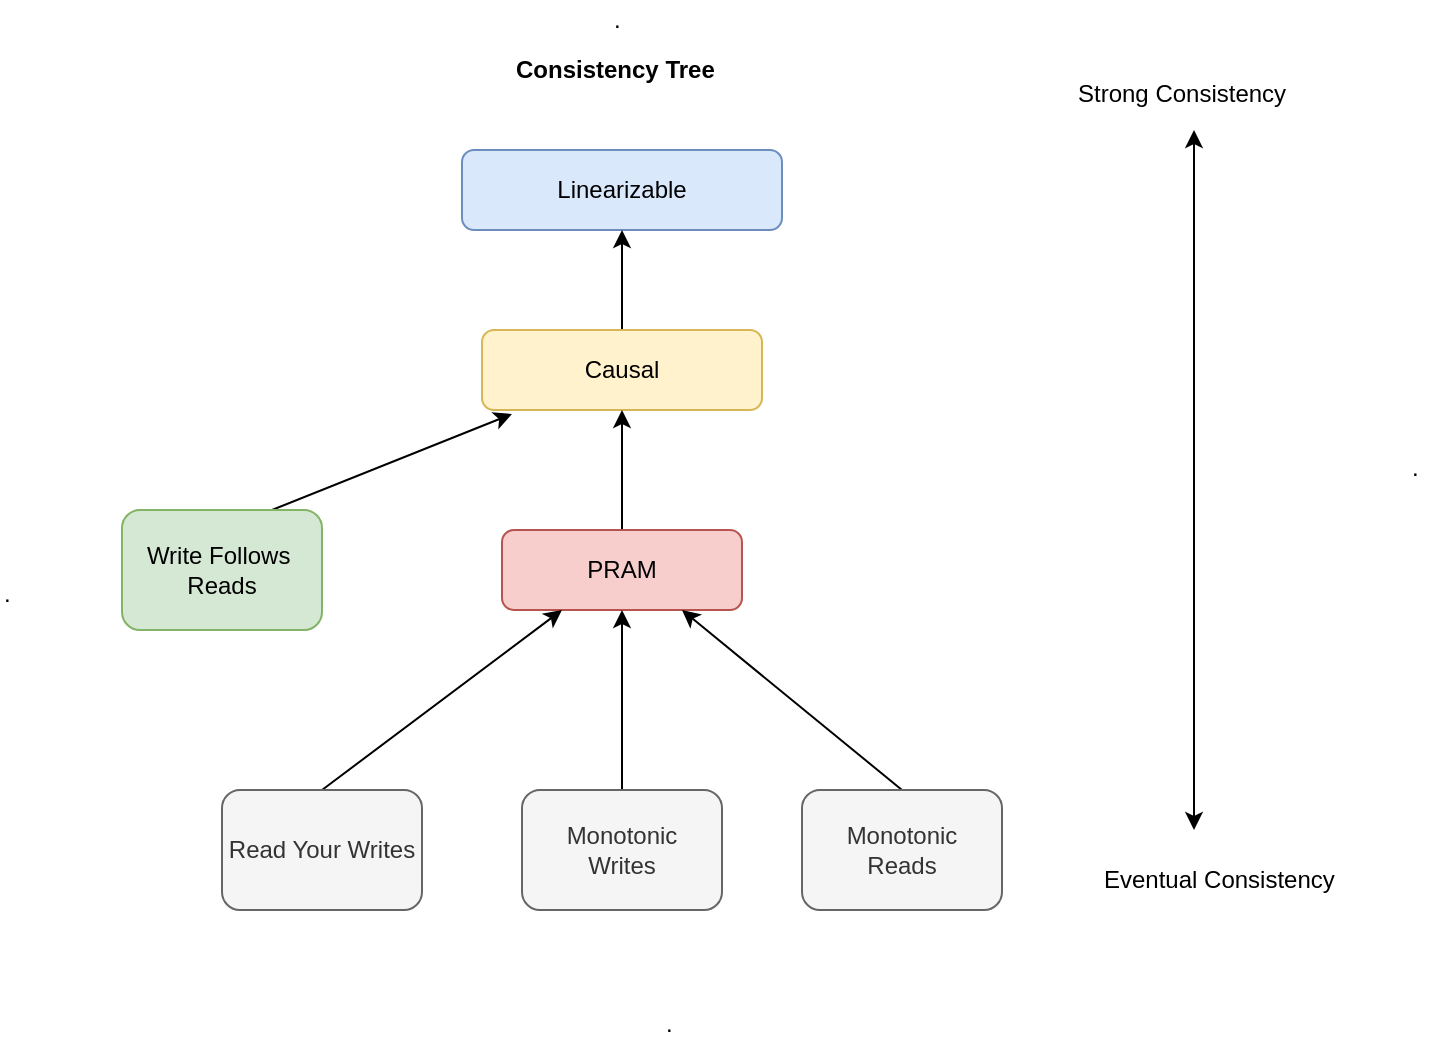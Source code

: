 <mxfile version="10.6.3" type="device"><diagram id="POoVJ1oGPnTSRCIWPEfI" name="Page-1"><mxGraphModel dx="918" dy="567" grid="1" gridSize="10" guides="1" tooltips="1" connect="1" arrows="1" fold="1" page="1" pageScale="1" pageWidth="827" pageHeight="1169" math="0" shadow="0"><root><mxCell id="0"/><mxCell id="1" parent="0"/><mxCell id="1VJiBodqYXaNgFEypkrj-1" value="Linearizable" style="rounded=1;whiteSpace=wrap;html=1;fillColor=#dae8fc;strokeColor=#6c8ebf;" vertex="1" parent="1"><mxGeometry x="300" y="80" width="160" height="40" as="geometry"/></mxCell><mxCell id="1VJiBodqYXaNgFEypkrj-9" style="edgeStyle=orthogonalEdgeStyle;rounded=0;orthogonalLoop=1;jettySize=auto;html=1;exitX=0.5;exitY=0;exitDx=0;exitDy=0;entryX=0.5;entryY=1;entryDx=0;entryDy=0;" edge="1" parent="1" source="1VJiBodqYXaNgFEypkrj-2" target="1VJiBodqYXaNgFEypkrj-1"><mxGeometry relative="1" as="geometry"/></mxCell><mxCell id="1VJiBodqYXaNgFEypkrj-2" value="Causal" style="rounded=1;whiteSpace=wrap;html=1;fillColor=#fff2cc;strokeColor=#d6b656;" vertex="1" parent="1"><mxGeometry x="310" y="170" width="140" height="40" as="geometry"/></mxCell><mxCell id="1VJiBodqYXaNgFEypkrj-11" style="edgeStyle=orthogonalEdgeStyle;rounded=0;orthogonalLoop=1;jettySize=auto;html=1;exitX=0.5;exitY=0;exitDx=0;exitDy=0;entryX=0.5;entryY=1;entryDx=0;entryDy=0;" edge="1" parent="1" source="1VJiBodqYXaNgFEypkrj-3" target="1VJiBodqYXaNgFEypkrj-2"><mxGeometry relative="1" as="geometry"/></mxCell><mxCell id="1VJiBodqYXaNgFEypkrj-3" value="PRAM" style="rounded=1;whiteSpace=wrap;html=1;fillColor=#f8cecc;strokeColor=#b85450;" vertex="1" parent="1"><mxGeometry x="320" y="270" width="120" height="40" as="geometry"/></mxCell><mxCell id="1VJiBodqYXaNgFEypkrj-16" style="edgeStyle=none;rounded=0;orthogonalLoop=1;jettySize=auto;html=1;exitX=0.5;exitY=0;exitDx=0;exitDy=0;entryX=0.75;entryY=1;entryDx=0;entryDy=0;" edge="1" parent="1" source="1VJiBodqYXaNgFEypkrj-4" target="1VJiBodqYXaNgFEypkrj-3"><mxGeometry relative="1" as="geometry"/></mxCell><mxCell id="1VJiBodqYXaNgFEypkrj-4" value="Monotonic&lt;br&gt;Reads&lt;br&gt;" style="rounded=1;whiteSpace=wrap;html=1;fillColor=#f5f5f5;strokeColor=#666666;fontColor=#333333;" vertex="1" parent="1"><mxGeometry x="470" y="400" width="100" height="60" as="geometry"/></mxCell><mxCell id="1VJiBodqYXaNgFEypkrj-12" style="edgeStyle=none;rounded=0;orthogonalLoop=1;jettySize=auto;html=1;exitX=0.5;exitY=0;exitDx=0;exitDy=0;entryX=0.5;entryY=1;entryDx=0;entryDy=0;" edge="1" parent="1" source="1VJiBodqYXaNgFEypkrj-5" target="1VJiBodqYXaNgFEypkrj-3"><mxGeometry relative="1" as="geometry"/></mxCell><mxCell id="1VJiBodqYXaNgFEypkrj-5" value="Monotonic&lt;br&gt;Writes&lt;br&gt;" style="rounded=1;whiteSpace=wrap;html=1;fillColor=#f5f5f5;strokeColor=#666666;fontColor=#333333;" vertex="1" parent="1"><mxGeometry x="330" y="400" width="100" height="60" as="geometry"/></mxCell><mxCell id="1VJiBodqYXaNgFEypkrj-15" style="edgeStyle=none;rounded=0;orthogonalLoop=1;jettySize=auto;html=1;exitX=0.5;exitY=0;exitDx=0;exitDy=0;entryX=0.25;entryY=1;entryDx=0;entryDy=0;" edge="1" parent="1" source="1VJiBodqYXaNgFEypkrj-6" target="1VJiBodqYXaNgFEypkrj-3"><mxGeometry relative="1" as="geometry"/></mxCell><mxCell id="1VJiBodqYXaNgFEypkrj-6" value="Read Your Writes&lt;br&gt;" style="rounded=1;whiteSpace=wrap;html=1;fillColor=#f5f5f5;strokeColor=#666666;fontColor=#333333;" vertex="1" parent="1"><mxGeometry x="180" y="400" width="100" height="60" as="geometry"/></mxCell><mxCell id="1VJiBodqYXaNgFEypkrj-10" style="rounded=0;orthogonalLoop=1;jettySize=auto;html=1;exitX=0.75;exitY=0;exitDx=0;exitDy=0;entryX=0.107;entryY=1.05;entryDx=0;entryDy=0;entryPerimeter=0;" edge="1" parent="1" source="1VJiBodqYXaNgFEypkrj-7" target="1VJiBodqYXaNgFEypkrj-2"><mxGeometry relative="1" as="geometry"/></mxCell><mxCell id="1VJiBodqYXaNgFEypkrj-7" value="Write Follows&amp;nbsp;&lt;br&gt;Reads&lt;br&gt;" style="rounded=1;whiteSpace=wrap;html=1;fillColor=#d5e8d4;strokeColor=#82b366;" vertex="1" parent="1"><mxGeometry x="130" y="260" width="100" height="60" as="geometry"/></mxCell><mxCell id="1VJiBodqYXaNgFEypkrj-17" value="&lt;b&gt;Consistency Tree&lt;/b&gt;" style="text;html=1;resizable=0;points=[];autosize=1;align=left;verticalAlign=top;spacingTop=-4;" vertex="1" parent="1"><mxGeometry x="325" y="30" width="110" height="20" as="geometry"/></mxCell><mxCell id="1VJiBodqYXaNgFEypkrj-18" value="Strong Consistency" style="text;html=1;resizable=0;points=[];autosize=1;align=left;verticalAlign=top;spacingTop=-4;" vertex="1" parent="1"><mxGeometry x="606" y="42" width="120" height="20" as="geometry"/></mxCell><mxCell id="1VJiBodqYXaNgFEypkrj-19" value="Eventual Consistency" style="text;html=1;resizable=0;points=[];autosize=1;align=left;verticalAlign=top;spacingTop=-4;" vertex="1" parent="1"><mxGeometry x="619" y="435" width="130" height="20" as="geometry"/></mxCell><mxCell id="1VJiBodqYXaNgFEypkrj-20" value="" style="endArrow=classic;startArrow=classic;html=1;" edge="1" parent="1"><mxGeometry width="50" height="50" relative="1" as="geometry"><mxPoint x="666" y="420" as="sourcePoint"/><mxPoint x="666" y="70" as="targetPoint"/></mxGeometry></mxCell><mxCell id="1VJiBodqYXaNgFEypkrj-21" value="." style="text;html=1;resizable=0;points=[];autosize=1;align=left;verticalAlign=top;spacingTop=-4;" vertex="1" parent="1"><mxGeometry x="374" y="5" width="20" height="20" as="geometry"/></mxCell><mxCell id="1VJiBodqYXaNgFEypkrj-22" value="." style="text;html=1;resizable=0;points=[];autosize=1;align=left;verticalAlign=top;spacingTop=-4;" vertex="1" parent="1"><mxGeometry x="69" y="292" width="20" height="20" as="geometry"/></mxCell><mxCell id="1VJiBodqYXaNgFEypkrj-23" value="." style="text;html=1;resizable=0;points=[];autosize=1;align=left;verticalAlign=top;spacingTop=-4;" vertex="1" parent="1"><mxGeometry x="400" y="507" width="20" height="20" as="geometry"/></mxCell><mxCell id="1VJiBodqYXaNgFEypkrj-24" value="." style="text;html=1;resizable=0;points=[];autosize=1;align=left;verticalAlign=top;spacingTop=-4;" vertex="1" parent="1"><mxGeometry x="773" y="229" width="20" height="20" as="geometry"/></mxCell></root></mxGraphModel></diagram></mxfile>